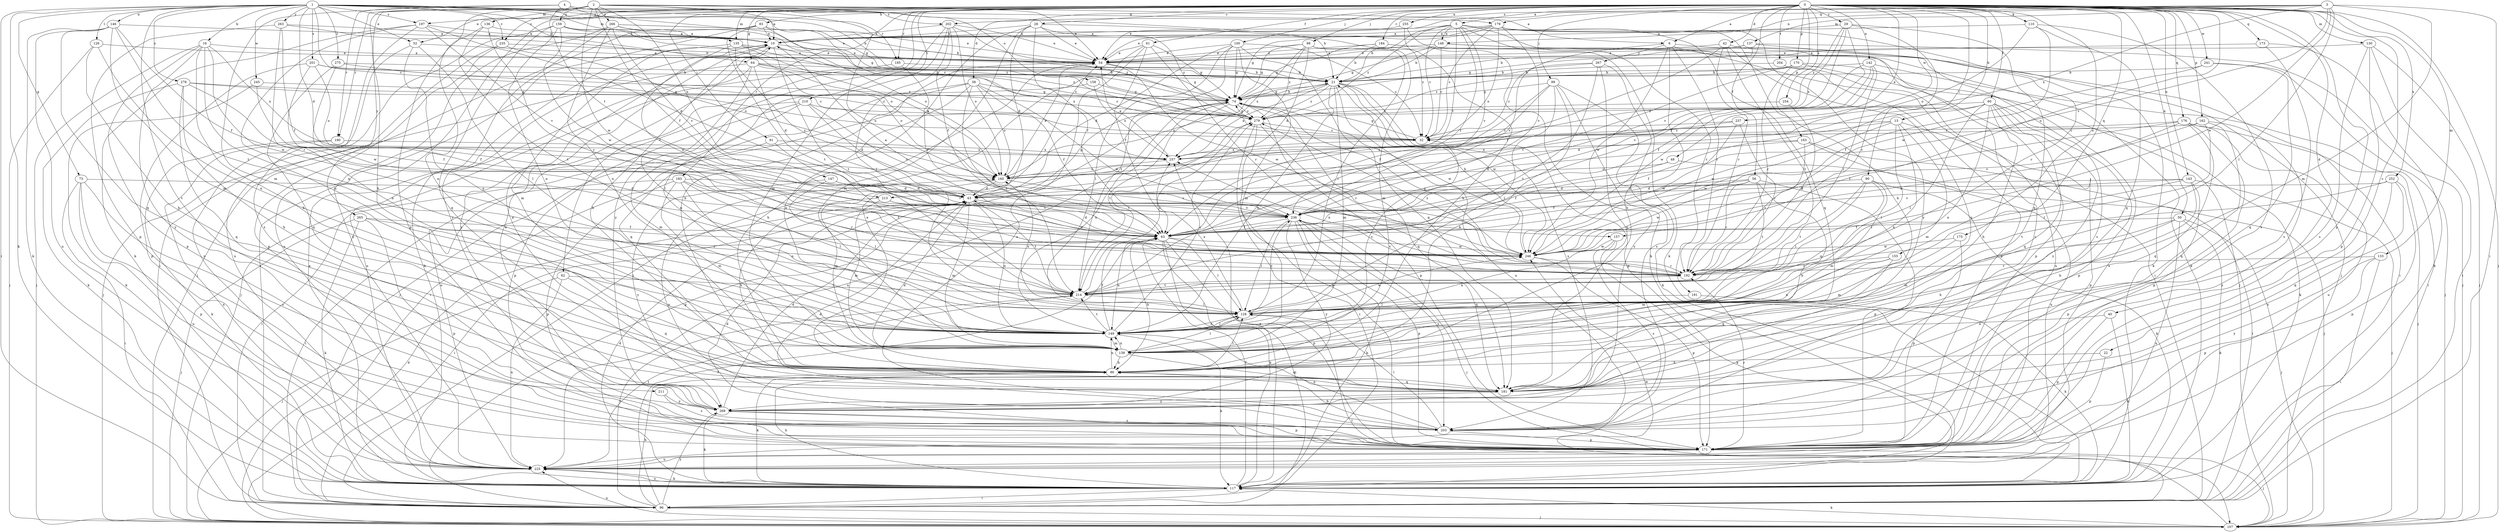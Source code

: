 strict digraph  {
0;
1;
2;
3;
4;
5;
6;
10;
13;
16;
21;
22;
28;
29;
32;
38;
40;
42;
43;
48;
50;
52;
54;
56;
60;
61;
62;
63;
64;
73;
74;
83;
86;
90;
91;
96;
98;
99;
100;
107;
110;
117;
126;
128;
130;
133;
135;
136;
137;
138;
142;
143;
146;
147;
148;
149;
155;
157;
158;
159;
160;
162;
163;
170;
171;
173;
175;
176;
179;
181;
183;
184;
185;
190;
191;
192;
197;
201;
202;
203;
204;
210;
211;
213;
214;
225;
235;
236;
237;
241;
245;
246;
252;
254;
255;
257;
263;
265;
266;
267;
268;
275;
278;
279;
0 -> 5  [label=a];
0 -> 6  [label=a];
0 -> 13  [label=b];
0 -> 22  [label=c];
0 -> 28  [label=c];
0 -> 29  [label=c];
0 -> 38  [label=d];
0 -> 40  [label=d];
0 -> 42  [label=d];
0 -> 48  [label=e];
0 -> 50  [label=e];
0 -> 52  [label=e];
0 -> 56  [label=f];
0 -> 60  [label=f];
0 -> 61  [label=f];
0 -> 62  [label=f];
0 -> 64  [label=g];
0 -> 83  [label=h];
0 -> 90  [label=i];
0 -> 91  [label=i];
0 -> 98  [label=j];
0 -> 99  [label=j];
0 -> 100  [label=j];
0 -> 107  [label=j];
0 -> 110  [label=k];
0 -> 130  [label=m];
0 -> 133  [label=m];
0 -> 135  [label=m];
0 -> 142  [label=n];
0 -> 143  [label=n];
0 -> 155  [label=o];
0 -> 157  [label=o];
0 -> 162  [label=p];
0 -> 163  [label=p];
0 -> 170  [label=p];
0 -> 171  [label=p];
0 -> 173  [label=q];
0 -> 175  [label=q];
0 -> 176  [label=q];
0 -> 183  [label=r];
0 -> 184  [label=r];
0 -> 185  [label=r];
0 -> 197  [label=s];
0 -> 204  [label=t];
0 -> 210  [label=t];
0 -> 225  [label=u];
0 -> 235  [label=v];
0 -> 237  [label=w];
0 -> 241  [label=w];
0 -> 252  [label=x];
0 -> 254  [label=x];
0 -> 255  [label=x];
1 -> 16  [label=b];
1 -> 21  [label=b];
1 -> 32  [label=c];
1 -> 43  [label=d];
1 -> 52  [label=e];
1 -> 64  [label=g];
1 -> 73  [label=g];
1 -> 74  [label=g];
1 -> 96  [label=i];
1 -> 117  [label=k];
1 -> 126  [label=l];
1 -> 135  [label=m];
1 -> 146  [label=n];
1 -> 185  [label=r];
1 -> 197  [label=s];
1 -> 201  [label=s];
1 -> 202  [label=s];
1 -> 211  [label=t];
1 -> 235  [label=v];
1 -> 245  [label=w];
1 -> 263  [label=y];
1 -> 275  [label=z];
1 -> 278  [label=z];
2 -> 6  [label=a];
2 -> 10  [label=a];
2 -> 54  [label=e];
2 -> 63  [label=f];
2 -> 86  [label=h];
2 -> 136  [label=m];
2 -> 147  [label=n];
2 -> 157  [label=o];
2 -> 158  [label=o];
2 -> 159  [label=o];
2 -> 171  [label=p];
2 -> 190  [label=r];
2 -> 246  [label=w];
2 -> 265  [label=y];
2 -> 266  [label=y];
3 -> 54  [label=e];
3 -> 96  [label=i];
3 -> 128  [label=l];
3 -> 137  [label=m];
3 -> 138  [label=m];
3 -> 148  [label=n];
3 -> 179  [label=q];
3 -> 202  [label=s];
3 -> 236  [label=v];
3 -> 246  [label=w];
3 -> 257  [label=x];
4 -> 21  [label=b];
4 -> 32  [label=c];
4 -> 138  [label=m];
4 -> 179  [label=q];
4 -> 190  [label=r];
4 -> 213  [label=t];
5 -> 10  [label=a];
5 -> 21  [label=b];
5 -> 32  [label=c];
5 -> 63  [label=f];
5 -> 117  [label=k];
5 -> 148  [label=n];
5 -> 181  [label=q];
5 -> 191  [label=r];
5 -> 213  [label=t];
5 -> 236  [label=v];
5 -> 279  [label=z];
6 -> 86  [label=h];
6 -> 96  [label=i];
6 -> 107  [label=j];
6 -> 192  [label=r];
6 -> 236  [label=v];
6 -> 246  [label=w];
6 -> 267  [label=y];
10 -> 54  [label=e];
10 -> 86  [label=h];
10 -> 117  [label=k];
10 -> 214  [label=t];
10 -> 257  [label=x];
10 -> 268  [label=y];
13 -> 32  [label=c];
13 -> 63  [label=f];
13 -> 128  [label=l];
13 -> 138  [label=m];
13 -> 149  [label=n];
13 -> 171  [label=p];
13 -> 246  [label=w];
16 -> 54  [label=e];
16 -> 86  [label=h];
16 -> 107  [label=j];
16 -> 149  [label=n];
16 -> 171  [label=p];
16 -> 246  [label=w];
16 -> 257  [label=x];
16 -> 268  [label=y];
21 -> 74  [label=g];
21 -> 138  [label=m];
21 -> 149  [label=n];
21 -> 160  [label=o];
21 -> 171  [label=p];
21 -> 203  [label=s];
21 -> 225  [label=u];
21 -> 246  [label=w];
21 -> 257  [label=x];
21 -> 279  [label=z];
22 -> 86  [label=h];
22 -> 171  [label=p];
28 -> 10  [label=a];
28 -> 32  [label=c];
28 -> 43  [label=d];
28 -> 54  [label=e];
28 -> 63  [label=f];
28 -> 86  [label=h];
28 -> 138  [label=m];
28 -> 279  [label=z];
29 -> 10  [label=a];
29 -> 63  [label=f];
29 -> 181  [label=q];
29 -> 192  [label=r];
29 -> 236  [label=v];
29 -> 257  [label=x];
29 -> 279  [label=z];
32 -> 74  [label=g];
32 -> 257  [label=x];
38 -> 63  [label=f];
38 -> 74  [label=g];
38 -> 96  [label=i];
38 -> 149  [label=n];
38 -> 160  [label=o];
38 -> 181  [label=q];
38 -> 214  [label=t];
38 -> 246  [label=w];
40 -> 117  [label=k];
40 -> 149  [label=n];
40 -> 171  [label=p];
42 -> 54  [label=e];
42 -> 63  [label=f];
42 -> 117  [label=k];
42 -> 181  [label=q];
42 -> 192  [label=r];
42 -> 214  [label=t];
43 -> 74  [label=g];
43 -> 96  [label=i];
43 -> 138  [label=m];
43 -> 149  [label=n];
43 -> 214  [label=t];
43 -> 236  [label=v];
48 -> 63  [label=f];
48 -> 96  [label=i];
48 -> 160  [label=o];
50 -> 63  [label=f];
50 -> 86  [label=h];
50 -> 107  [label=j];
50 -> 117  [label=k];
50 -> 138  [label=m];
50 -> 225  [label=u];
52 -> 54  [label=e];
52 -> 128  [label=l];
52 -> 149  [label=n];
52 -> 225  [label=u];
54 -> 21  [label=b];
54 -> 74  [label=g];
54 -> 86  [label=h];
54 -> 107  [label=j];
54 -> 246  [label=w];
56 -> 43  [label=d];
56 -> 63  [label=f];
56 -> 86  [label=h];
56 -> 171  [label=p];
56 -> 192  [label=r];
56 -> 214  [label=t];
56 -> 246  [label=w];
60 -> 43  [label=d];
60 -> 86  [label=h];
60 -> 117  [label=k];
60 -> 128  [label=l];
60 -> 149  [label=n];
60 -> 171  [label=p];
60 -> 181  [label=q];
60 -> 246  [label=w];
60 -> 268  [label=y];
60 -> 279  [label=z];
61 -> 54  [label=e];
61 -> 63  [label=f];
61 -> 74  [label=g];
61 -> 96  [label=i];
61 -> 192  [label=r];
61 -> 203  [label=s];
62 -> 107  [label=j];
62 -> 181  [label=q];
62 -> 214  [label=t];
62 -> 225  [label=u];
63 -> 10  [label=a];
63 -> 43  [label=d];
63 -> 86  [label=h];
63 -> 96  [label=i];
63 -> 117  [label=k];
63 -> 128  [label=l];
63 -> 149  [label=n];
63 -> 171  [label=p];
63 -> 246  [label=w];
64 -> 21  [label=b];
64 -> 32  [label=c];
64 -> 43  [label=d];
64 -> 107  [label=j];
64 -> 128  [label=l];
64 -> 160  [label=o];
64 -> 225  [label=u];
64 -> 279  [label=z];
73 -> 43  [label=d];
73 -> 96  [label=i];
73 -> 171  [label=p];
73 -> 203  [label=s];
73 -> 225  [label=u];
74 -> 21  [label=b];
74 -> 149  [label=n];
74 -> 171  [label=p];
74 -> 181  [label=q];
74 -> 214  [label=t];
74 -> 225  [label=u];
74 -> 246  [label=w];
74 -> 279  [label=z];
83 -> 10  [label=a];
83 -> 74  [label=g];
83 -> 96  [label=i];
83 -> 107  [label=j];
83 -> 160  [label=o];
83 -> 214  [label=t];
86 -> 43  [label=d];
86 -> 54  [label=e];
86 -> 117  [label=k];
86 -> 128  [label=l];
86 -> 149  [label=n];
86 -> 181  [label=q];
90 -> 43  [label=d];
90 -> 117  [label=k];
90 -> 128  [label=l];
90 -> 138  [label=m];
90 -> 149  [label=n];
90 -> 214  [label=t];
91 -> 96  [label=i];
91 -> 214  [label=t];
91 -> 257  [label=x];
96 -> 63  [label=f];
96 -> 74  [label=g];
96 -> 86  [label=h];
96 -> 107  [label=j];
96 -> 214  [label=t];
96 -> 246  [label=w];
96 -> 268  [label=y];
98 -> 43  [label=d];
98 -> 54  [label=e];
98 -> 74  [label=g];
98 -> 128  [label=l];
98 -> 138  [label=m];
98 -> 257  [label=x];
98 -> 279  [label=z];
99 -> 63  [label=f];
99 -> 74  [label=g];
99 -> 86  [label=h];
99 -> 117  [label=k];
99 -> 128  [label=l];
99 -> 214  [label=t];
99 -> 268  [label=y];
100 -> 32  [label=c];
100 -> 43  [label=d];
100 -> 54  [label=e];
100 -> 74  [label=g];
100 -> 128  [label=l];
100 -> 138  [label=m];
100 -> 181  [label=q];
100 -> 214  [label=t];
107 -> 43  [label=d];
107 -> 117  [label=k];
107 -> 128  [label=l];
107 -> 225  [label=u];
110 -> 10  [label=a];
110 -> 160  [label=o];
110 -> 181  [label=q];
110 -> 203  [label=s];
110 -> 246  [label=w];
117 -> 10  [label=a];
117 -> 43  [label=d];
117 -> 63  [label=f];
117 -> 86  [label=h];
117 -> 96  [label=i];
117 -> 225  [label=u];
117 -> 257  [label=x];
126 -> 54  [label=e];
126 -> 86  [label=h];
126 -> 107  [label=j];
126 -> 149  [label=n];
128 -> 149  [label=n];
128 -> 160  [label=o];
128 -> 236  [label=v];
128 -> 246  [label=w];
128 -> 257  [label=x];
130 -> 54  [label=e];
130 -> 96  [label=i];
130 -> 107  [label=j];
130 -> 171  [label=p];
130 -> 203  [label=s];
133 -> 96  [label=i];
133 -> 171  [label=p];
133 -> 192  [label=r];
133 -> 268  [label=y];
135 -> 54  [label=e];
135 -> 138  [label=m];
135 -> 160  [label=o];
135 -> 236  [label=v];
135 -> 246  [label=w];
135 -> 279  [label=z];
136 -> 10  [label=a];
136 -> 149  [label=n];
136 -> 192  [label=r];
136 -> 214  [label=t];
137 -> 21  [label=b];
137 -> 54  [label=e];
137 -> 74  [label=g];
137 -> 107  [label=j];
137 -> 192  [label=r];
138 -> 86  [label=h];
138 -> 128  [label=l];
138 -> 149  [label=n];
138 -> 181  [label=q];
142 -> 21  [label=b];
142 -> 63  [label=f];
142 -> 96  [label=i];
142 -> 192  [label=r];
142 -> 236  [label=v];
142 -> 246  [label=w];
143 -> 43  [label=d];
143 -> 86  [label=h];
143 -> 107  [label=j];
143 -> 171  [label=p];
143 -> 192  [label=r];
143 -> 236  [label=v];
146 -> 10  [label=a];
146 -> 63  [label=f];
146 -> 117  [label=k];
146 -> 138  [label=m];
146 -> 181  [label=q];
146 -> 214  [label=t];
146 -> 225  [label=u];
147 -> 43  [label=d];
147 -> 128  [label=l];
147 -> 236  [label=v];
147 -> 268  [label=y];
148 -> 21  [label=b];
148 -> 32  [label=c];
148 -> 54  [label=e];
148 -> 74  [label=g];
148 -> 96  [label=i];
148 -> 203  [label=s];
149 -> 32  [label=c];
149 -> 63  [label=f];
149 -> 117  [label=k];
149 -> 128  [label=l];
149 -> 138  [label=m];
149 -> 214  [label=t];
149 -> 279  [label=z];
155 -> 138  [label=m];
155 -> 149  [label=n];
155 -> 181  [label=q];
155 -> 192  [label=r];
157 -> 117  [label=k];
157 -> 149  [label=n];
157 -> 203  [label=s];
157 -> 246  [label=w];
158 -> 74  [label=g];
158 -> 149  [label=n];
158 -> 257  [label=x];
159 -> 10  [label=a];
159 -> 54  [label=e];
159 -> 96  [label=i];
159 -> 149  [label=n];
159 -> 160  [label=o];
159 -> 181  [label=q];
159 -> 246  [label=w];
160 -> 43  [label=d];
160 -> 54  [label=e];
160 -> 138  [label=m];
160 -> 236  [label=v];
162 -> 32  [label=c];
162 -> 128  [label=l];
162 -> 171  [label=p];
162 -> 181  [label=q];
162 -> 236  [label=v];
163 -> 43  [label=d];
163 -> 107  [label=j];
163 -> 192  [label=r];
163 -> 225  [label=u];
163 -> 257  [label=x];
170 -> 21  [label=b];
170 -> 63  [label=f];
170 -> 171  [label=p];
170 -> 192  [label=r];
170 -> 225  [label=u];
170 -> 279  [label=z];
171 -> 43  [label=d];
171 -> 107  [label=j];
171 -> 192  [label=r];
171 -> 225  [label=u];
173 -> 54  [label=e];
173 -> 117  [label=k];
173 -> 203  [label=s];
175 -> 138  [label=m];
175 -> 171  [label=p];
175 -> 246  [label=w];
176 -> 32  [label=c];
176 -> 63  [label=f];
176 -> 107  [label=j];
176 -> 171  [label=p];
176 -> 181  [label=q];
176 -> 225  [label=u];
176 -> 246  [label=w];
179 -> 10  [label=a];
179 -> 32  [label=c];
179 -> 54  [label=e];
179 -> 74  [label=g];
179 -> 86  [label=h];
179 -> 107  [label=j];
179 -> 160  [label=o];
179 -> 236  [label=v];
179 -> 268  [label=y];
181 -> 10  [label=a];
181 -> 268  [label=y];
183 -> 43  [label=d];
183 -> 96  [label=i];
183 -> 128  [label=l];
183 -> 138  [label=m];
183 -> 149  [label=n];
183 -> 171  [label=p];
183 -> 192  [label=r];
184 -> 21  [label=b];
184 -> 54  [label=e];
184 -> 74  [label=g];
184 -> 117  [label=k];
184 -> 203  [label=s];
185 -> 21  [label=b];
185 -> 63  [label=f];
185 -> 107  [label=j];
190 -> 117  [label=k];
190 -> 225  [label=u];
190 -> 257  [label=x];
191 -> 117  [label=k];
191 -> 128  [label=l];
192 -> 74  [label=g];
192 -> 214  [label=t];
192 -> 236  [label=v];
192 -> 257  [label=x];
192 -> 279  [label=z];
197 -> 10  [label=a];
197 -> 43  [label=d];
197 -> 117  [label=k];
197 -> 149  [label=n];
197 -> 203  [label=s];
197 -> 236  [label=v];
201 -> 21  [label=b];
201 -> 149  [label=n];
201 -> 160  [label=o];
201 -> 171  [label=p];
201 -> 279  [label=z];
202 -> 10  [label=a];
202 -> 54  [label=e];
202 -> 63  [label=f];
202 -> 128  [label=l];
202 -> 138  [label=m];
202 -> 160  [label=o];
202 -> 268  [label=y];
202 -> 279  [label=z];
203 -> 43  [label=d];
203 -> 86  [label=h];
203 -> 128  [label=l];
203 -> 149  [label=n];
203 -> 160  [label=o];
203 -> 171  [label=p];
204 -> 21  [label=b];
204 -> 171  [label=p];
204 -> 225  [label=u];
210 -> 43  [label=d];
210 -> 138  [label=m];
210 -> 171  [label=p];
210 -> 225  [label=u];
210 -> 236  [label=v];
210 -> 279  [label=z];
211 -> 203  [label=s];
211 -> 268  [label=y];
213 -> 86  [label=h];
213 -> 138  [label=m];
213 -> 236  [label=v];
213 -> 246  [label=w];
214 -> 128  [label=l];
214 -> 279  [label=z];
225 -> 117  [label=k];
225 -> 214  [label=t];
235 -> 54  [label=e];
235 -> 160  [label=o];
235 -> 171  [label=p];
235 -> 225  [label=u];
236 -> 63  [label=f];
236 -> 107  [label=j];
236 -> 117  [label=k];
236 -> 128  [label=l];
236 -> 171  [label=p];
236 -> 181  [label=q];
236 -> 203  [label=s];
236 -> 268  [label=y];
237 -> 32  [label=c];
237 -> 160  [label=o];
237 -> 192  [label=r];
237 -> 246  [label=w];
241 -> 21  [label=b];
241 -> 63  [label=f];
241 -> 107  [label=j];
241 -> 181  [label=q];
245 -> 63  [label=f];
245 -> 74  [label=g];
245 -> 117  [label=k];
246 -> 21  [label=b];
246 -> 171  [label=p];
246 -> 192  [label=r];
252 -> 43  [label=d];
252 -> 171  [label=p];
252 -> 181  [label=q];
252 -> 203  [label=s];
252 -> 214  [label=t];
254 -> 192  [label=r];
254 -> 279  [label=z];
255 -> 10  [label=a];
255 -> 86  [label=h];
255 -> 117  [label=k];
257 -> 54  [label=e];
257 -> 160  [label=o];
263 -> 10  [label=a];
263 -> 21  [label=b];
263 -> 63  [label=f];
263 -> 171  [label=p];
263 -> 192  [label=r];
265 -> 63  [label=f];
265 -> 107  [label=j];
265 -> 117  [label=k];
265 -> 171  [label=p];
265 -> 192  [label=r];
266 -> 10  [label=a];
266 -> 21  [label=b];
266 -> 54  [label=e];
266 -> 149  [label=n];
266 -> 225  [label=u];
266 -> 236  [label=v];
266 -> 268  [label=y];
266 -> 279  [label=z];
267 -> 21  [label=b];
267 -> 32  [label=c];
267 -> 181  [label=q];
267 -> 203  [label=s];
267 -> 214  [label=t];
268 -> 10  [label=a];
268 -> 43  [label=d];
268 -> 117  [label=k];
268 -> 171  [label=p];
268 -> 203  [label=s];
275 -> 21  [label=b];
275 -> 32  [label=c];
275 -> 181  [label=q];
275 -> 246  [label=w];
278 -> 63  [label=f];
278 -> 74  [label=g];
278 -> 86  [label=h];
278 -> 117  [label=k];
278 -> 181  [label=q];
278 -> 279  [label=z];
279 -> 32  [label=c];
279 -> 74  [label=g];
279 -> 96  [label=i];
279 -> 171  [label=p];
279 -> 192  [label=r];
279 -> 214  [label=t];
}
